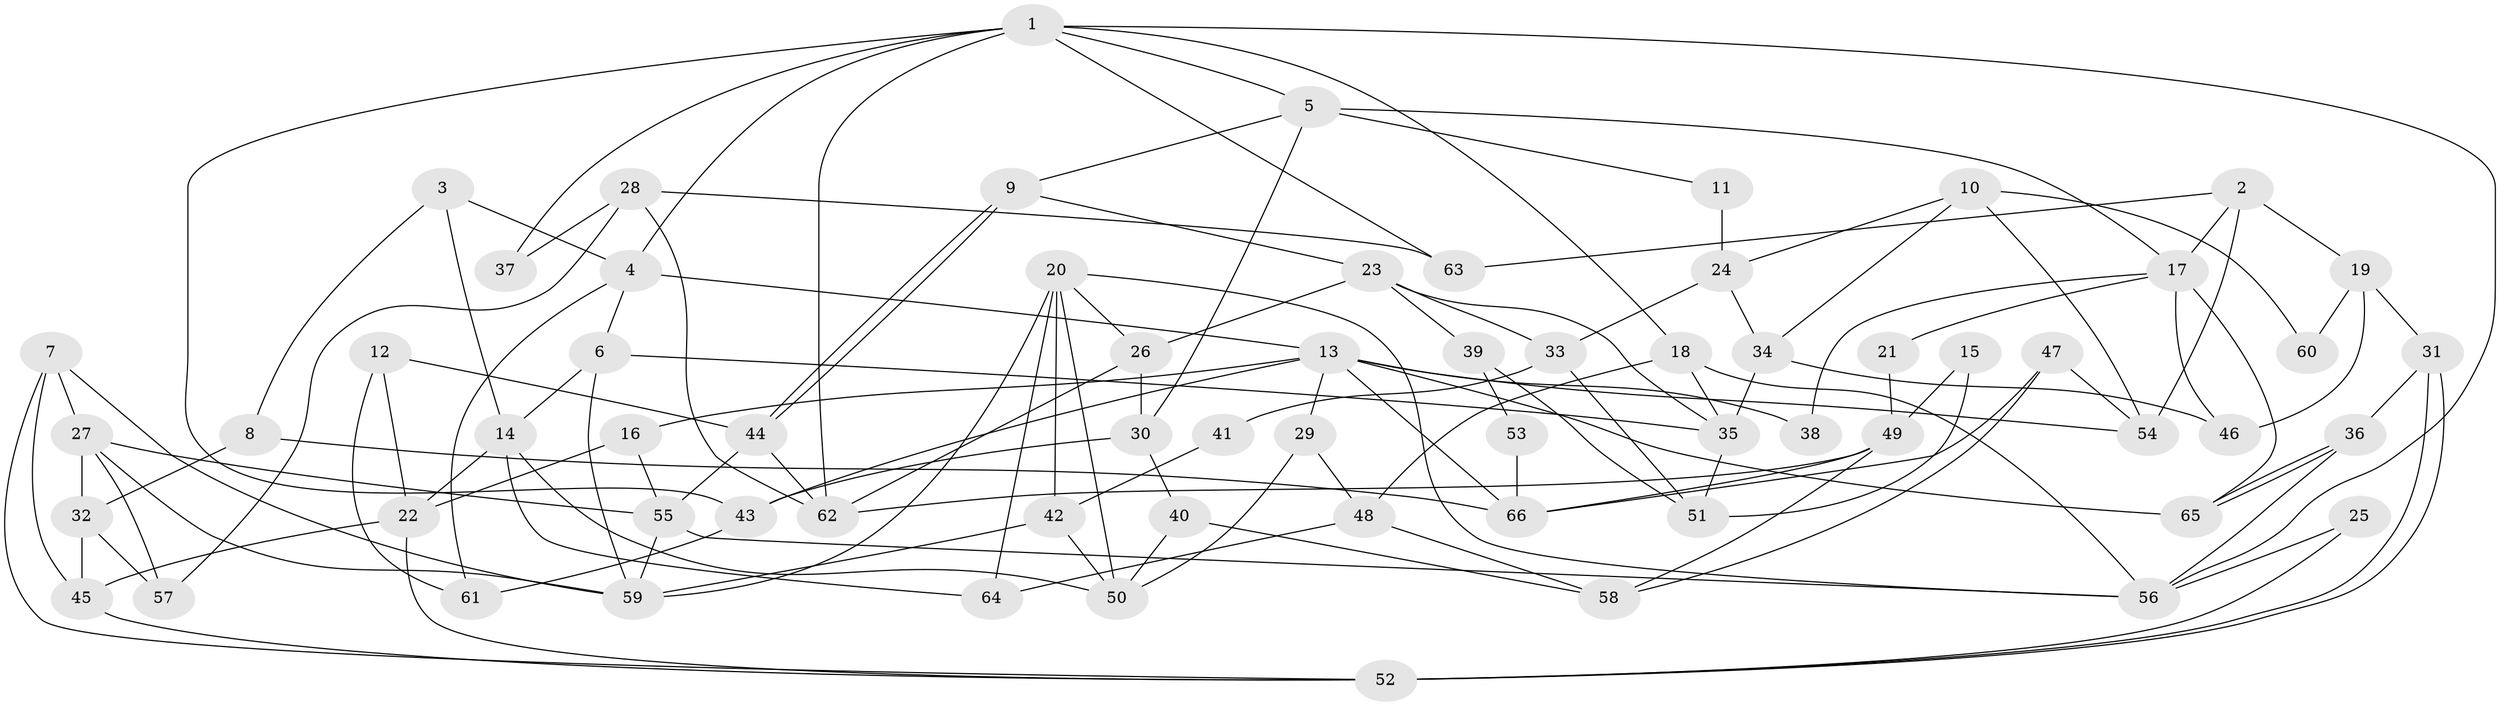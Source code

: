 // Generated by graph-tools (version 1.1) at 2025/15/03/09/25 04:15:10]
// undirected, 66 vertices, 132 edges
graph export_dot {
graph [start="1"]
  node [color=gray90,style=filled];
  1;
  2;
  3;
  4;
  5;
  6;
  7;
  8;
  9;
  10;
  11;
  12;
  13;
  14;
  15;
  16;
  17;
  18;
  19;
  20;
  21;
  22;
  23;
  24;
  25;
  26;
  27;
  28;
  29;
  30;
  31;
  32;
  33;
  34;
  35;
  36;
  37;
  38;
  39;
  40;
  41;
  42;
  43;
  44;
  45;
  46;
  47;
  48;
  49;
  50;
  51;
  52;
  53;
  54;
  55;
  56;
  57;
  58;
  59;
  60;
  61;
  62;
  63;
  64;
  65;
  66;
  1 -- 56;
  1 -- 5;
  1 -- 4;
  1 -- 18;
  1 -- 37;
  1 -- 43;
  1 -- 62;
  1 -- 63;
  2 -- 63;
  2 -- 54;
  2 -- 17;
  2 -- 19;
  3 -- 14;
  3 -- 4;
  3 -- 8;
  4 -- 6;
  4 -- 13;
  4 -- 61;
  5 -- 17;
  5 -- 30;
  5 -- 9;
  5 -- 11;
  6 -- 14;
  6 -- 59;
  6 -- 35;
  7 -- 59;
  7 -- 45;
  7 -- 27;
  7 -- 52;
  8 -- 66;
  8 -- 32;
  9 -- 44;
  9 -- 44;
  9 -- 23;
  10 -- 34;
  10 -- 54;
  10 -- 24;
  10 -- 60;
  11 -- 24;
  12 -- 61;
  12 -- 44;
  12 -- 22;
  13 -- 16;
  13 -- 29;
  13 -- 38;
  13 -- 43;
  13 -- 54;
  13 -- 65;
  13 -- 66;
  14 -- 22;
  14 -- 50;
  14 -- 64;
  15 -- 51;
  15 -- 49;
  16 -- 55;
  16 -- 22;
  17 -- 65;
  17 -- 21;
  17 -- 38;
  17 -- 46;
  18 -- 56;
  18 -- 35;
  18 -- 48;
  19 -- 31;
  19 -- 46;
  19 -- 60;
  20 -- 59;
  20 -- 42;
  20 -- 26;
  20 -- 50;
  20 -- 56;
  20 -- 64;
  21 -- 49;
  22 -- 52;
  22 -- 45;
  23 -- 35;
  23 -- 26;
  23 -- 33;
  23 -- 39;
  24 -- 34;
  24 -- 33;
  25 -- 52;
  25 -- 56;
  26 -- 30;
  26 -- 62;
  27 -- 32;
  27 -- 55;
  27 -- 57;
  27 -- 59;
  28 -- 62;
  28 -- 57;
  28 -- 37;
  28 -- 63;
  29 -- 48;
  29 -- 50;
  30 -- 43;
  30 -- 40;
  31 -- 36;
  31 -- 52;
  31 -- 52;
  32 -- 45;
  32 -- 57;
  33 -- 41;
  33 -- 51;
  34 -- 46;
  34 -- 35;
  35 -- 51;
  36 -- 65;
  36 -- 65;
  36 -- 56;
  39 -- 51;
  39 -- 53;
  40 -- 50;
  40 -- 58;
  41 -- 42;
  42 -- 59;
  42 -- 50;
  43 -- 61;
  44 -- 62;
  44 -- 55;
  45 -- 52;
  47 -- 66;
  47 -- 58;
  47 -- 54;
  48 -- 64;
  48 -- 58;
  49 -- 58;
  49 -- 62;
  49 -- 66;
  53 -- 66;
  55 -- 56;
  55 -- 59;
}

